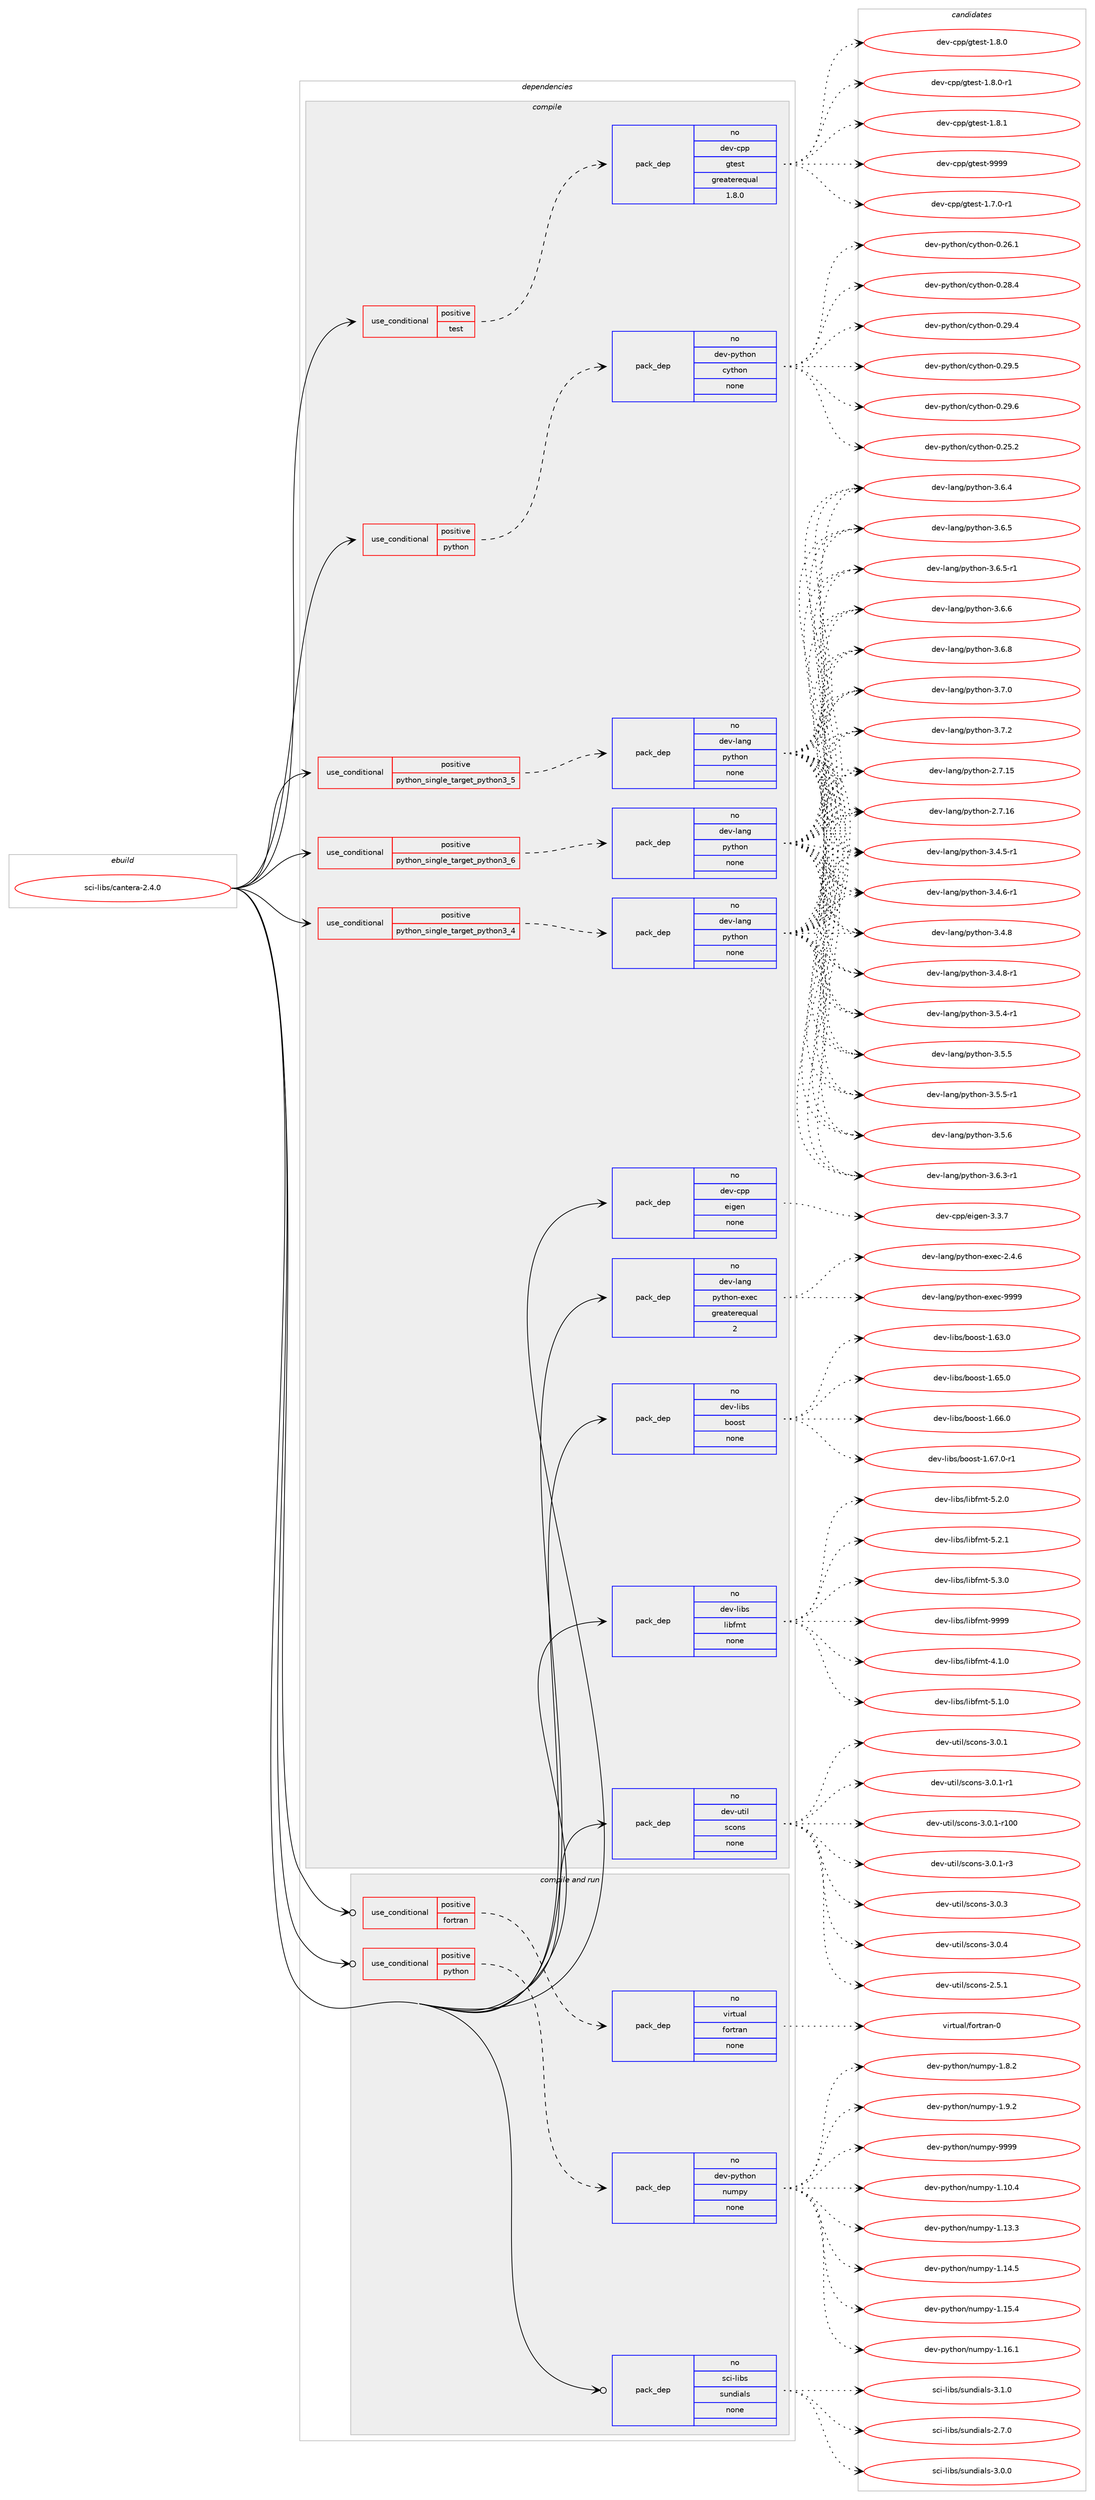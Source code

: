 digraph prolog {

# *************
# Graph options
# *************

newrank=true;
concentrate=true;
compound=true;
graph [rankdir=LR,fontname=Helvetica,fontsize=10,ranksep=1.5];#, ranksep=2.5, nodesep=0.2];
edge  [arrowhead=vee];
node  [fontname=Helvetica,fontsize=10];

# **********
# The ebuild
# **********

subgraph cluster_leftcol {
color=gray;
rank=same;
label=<<i>ebuild</i>>;
id [label="sci-libs/cantera-2.4.0", color=red, width=4, href="../sci-libs/cantera-2.4.0.svg"];
}

# ****************
# The dependencies
# ****************

subgraph cluster_midcol {
color=gray;
label=<<i>dependencies</i>>;
subgraph cluster_compile {
fillcolor="#eeeeee";
style=filled;
label=<<i>compile</i>>;
subgraph cond453071 {
dependency1692308 [label=<<TABLE BORDER="0" CELLBORDER="1" CELLSPACING="0" CELLPADDING="4"><TR><TD ROWSPAN="3" CELLPADDING="10">use_conditional</TD></TR><TR><TD>positive</TD></TR><TR><TD>python</TD></TR></TABLE>>, shape=none, color=red];
subgraph pack1211517 {
dependency1692309 [label=<<TABLE BORDER="0" CELLBORDER="1" CELLSPACING="0" CELLPADDING="4" WIDTH="220"><TR><TD ROWSPAN="6" CELLPADDING="30">pack_dep</TD></TR><TR><TD WIDTH="110">no</TD></TR><TR><TD>dev-python</TD></TR><TR><TD>cython</TD></TR><TR><TD>none</TD></TR><TR><TD></TD></TR></TABLE>>, shape=none, color=blue];
}
dependency1692308:e -> dependency1692309:w [weight=20,style="dashed",arrowhead="vee"];
}
id:e -> dependency1692308:w [weight=20,style="solid",arrowhead="vee"];
subgraph cond453072 {
dependency1692310 [label=<<TABLE BORDER="0" CELLBORDER="1" CELLSPACING="0" CELLPADDING="4"><TR><TD ROWSPAN="3" CELLPADDING="10">use_conditional</TD></TR><TR><TD>positive</TD></TR><TR><TD>python_single_target_python3_4</TD></TR></TABLE>>, shape=none, color=red];
subgraph pack1211518 {
dependency1692311 [label=<<TABLE BORDER="0" CELLBORDER="1" CELLSPACING="0" CELLPADDING="4" WIDTH="220"><TR><TD ROWSPAN="6" CELLPADDING="30">pack_dep</TD></TR><TR><TD WIDTH="110">no</TD></TR><TR><TD>dev-lang</TD></TR><TR><TD>python</TD></TR><TR><TD>none</TD></TR><TR><TD></TD></TR></TABLE>>, shape=none, color=blue];
}
dependency1692310:e -> dependency1692311:w [weight=20,style="dashed",arrowhead="vee"];
}
id:e -> dependency1692310:w [weight=20,style="solid",arrowhead="vee"];
subgraph cond453073 {
dependency1692312 [label=<<TABLE BORDER="0" CELLBORDER="1" CELLSPACING="0" CELLPADDING="4"><TR><TD ROWSPAN="3" CELLPADDING="10">use_conditional</TD></TR><TR><TD>positive</TD></TR><TR><TD>python_single_target_python3_5</TD></TR></TABLE>>, shape=none, color=red];
subgraph pack1211519 {
dependency1692313 [label=<<TABLE BORDER="0" CELLBORDER="1" CELLSPACING="0" CELLPADDING="4" WIDTH="220"><TR><TD ROWSPAN="6" CELLPADDING="30">pack_dep</TD></TR><TR><TD WIDTH="110">no</TD></TR><TR><TD>dev-lang</TD></TR><TR><TD>python</TD></TR><TR><TD>none</TD></TR><TR><TD></TD></TR></TABLE>>, shape=none, color=blue];
}
dependency1692312:e -> dependency1692313:w [weight=20,style="dashed",arrowhead="vee"];
}
id:e -> dependency1692312:w [weight=20,style="solid",arrowhead="vee"];
subgraph cond453074 {
dependency1692314 [label=<<TABLE BORDER="0" CELLBORDER="1" CELLSPACING="0" CELLPADDING="4"><TR><TD ROWSPAN="3" CELLPADDING="10">use_conditional</TD></TR><TR><TD>positive</TD></TR><TR><TD>python_single_target_python3_6</TD></TR></TABLE>>, shape=none, color=red];
subgraph pack1211520 {
dependency1692315 [label=<<TABLE BORDER="0" CELLBORDER="1" CELLSPACING="0" CELLPADDING="4" WIDTH="220"><TR><TD ROWSPAN="6" CELLPADDING="30">pack_dep</TD></TR><TR><TD WIDTH="110">no</TD></TR><TR><TD>dev-lang</TD></TR><TR><TD>python</TD></TR><TR><TD>none</TD></TR><TR><TD></TD></TR></TABLE>>, shape=none, color=blue];
}
dependency1692314:e -> dependency1692315:w [weight=20,style="dashed",arrowhead="vee"];
}
id:e -> dependency1692314:w [weight=20,style="solid",arrowhead="vee"];
subgraph cond453075 {
dependency1692316 [label=<<TABLE BORDER="0" CELLBORDER="1" CELLSPACING="0" CELLPADDING="4"><TR><TD ROWSPAN="3" CELLPADDING="10">use_conditional</TD></TR><TR><TD>positive</TD></TR><TR><TD>test</TD></TR></TABLE>>, shape=none, color=red];
subgraph pack1211521 {
dependency1692317 [label=<<TABLE BORDER="0" CELLBORDER="1" CELLSPACING="0" CELLPADDING="4" WIDTH="220"><TR><TD ROWSPAN="6" CELLPADDING="30">pack_dep</TD></TR><TR><TD WIDTH="110">no</TD></TR><TR><TD>dev-cpp</TD></TR><TR><TD>gtest</TD></TR><TR><TD>greaterequal</TD></TR><TR><TD>1.8.0</TD></TR></TABLE>>, shape=none, color=blue];
}
dependency1692316:e -> dependency1692317:w [weight=20,style="dashed",arrowhead="vee"];
}
id:e -> dependency1692316:w [weight=20,style="solid",arrowhead="vee"];
subgraph pack1211522 {
dependency1692318 [label=<<TABLE BORDER="0" CELLBORDER="1" CELLSPACING="0" CELLPADDING="4" WIDTH="220"><TR><TD ROWSPAN="6" CELLPADDING="30">pack_dep</TD></TR><TR><TD WIDTH="110">no</TD></TR><TR><TD>dev-cpp</TD></TR><TR><TD>eigen</TD></TR><TR><TD>none</TD></TR><TR><TD></TD></TR></TABLE>>, shape=none, color=blue];
}
id:e -> dependency1692318:w [weight=20,style="solid",arrowhead="vee"];
subgraph pack1211523 {
dependency1692319 [label=<<TABLE BORDER="0" CELLBORDER="1" CELLSPACING="0" CELLPADDING="4" WIDTH="220"><TR><TD ROWSPAN="6" CELLPADDING="30">pack_dep</TD></TR><TR><TD WIDTH="110">no</TD></TR><TR><TD>dev-lang</TD></TR><TR><TD>python-exec</TD></TR><TR><TD>greaterequal</TD></TR><TR><TD>2</TD></TR></TABLE>>, shape=none, color=blue];
}
id:e -> dependency1692319:w [weight=20,style="solid",arrowhead="vee"];
subgraph pack1211524 {
dependency1692320 [label=<<TABLE BORDER="0" CELLBORDER="1" CELLSPACING="0" CELLPADDING="4" WIDTH="220"><TR><TD ROWSPAN="6" CELLPADDING="30">pack_dep</TD></TR><TR><TD WIDTH="110">no</TD></TR><TR><TD>dev-libs</TD></TR><TR><TD>boost</TD></TR><TR><TD>none</TD></TR><TR><TD></TD></TR></TABLE>>, shape=none, color=blue];
}
id:e -> dependency1692320:w [weight=20,style="solid",arrowhead="vee"];
subgraph pack1211525 {
dependency1692321 [label=<<TABLE BORDER="0" CELLBORDER="1" CELLSPACING="0" CELLPADDING="4" WIDTH="220"><TR><TD ROWSPAN="6" CELLPADDING="30">pack_dep</TD></TR><TR><TD WIDTH="110">no</TD></TR><TR><TD>dev-libs</TD></TR><TR><TD>libfmt</TD></TR><TR><TD>none</TD></TR><TR><TD></TD></TR></TABLE>>, shape=none, color=blue];
}
id:e -> dependency1692321:w [weight=20,style="solid",arrowhead="vee"];
subgraph pack1211526 {
dependency1692322 [label=<<TABLE BORDER="0" CELLBORDER="1" CELLSPACING="0" CELLPADDING="4" WIDTH="220"><TR><TD ROWSPAN="6" CELLPADDING="30">pack_dep</TD></TR><TR><TD WIDTH="110">no</TD></TR><TR><TD>dev-util</TD></TR><TR><TD>scons</TD></TR><TR><TD>none</TD></TR><TR><TD></TD></TR></TABLE>>, shape=none, color=blue];
}
id:e -> dependency1692322:w [weight=20,style="solid",arrowhead="vee"];
}
subgraph cluster_compileandrun {
fillcolor="#eeeeee";
style=filled;
label=<<i>compile and run</i>>;
subgraph cond453076 {
dependency1692323 [label=<<TABLE BORDER="0" CELLBORDER="1" CELLSPACING="0" CELLPADDING="4"><TR><TD ROWSPAN="3" CELLPADDING="10">use_conditional</TD></TR><TR><TD>positive</TD></TR><TR><TD>fortran</TD></TR></TABLE>>, shape=none, color=red];
subgraph pack1211527 {
dependency1692324 [label=<<TABLE BORDER="0" CELLBORDER="1" CELLSPACING="0" CELLPADDING="4" WIDTH="220"><TR><TD ROWSPAN="6" CELLPADDING="30">pack_dep</TD></TR><TR><TD WIDTH="110">no</TD></TR><TR><TD>virtual</TD></TR><TR><TD>fortran</TD></TR><TR><TD>none</TD></TR><TR><TD></TD></TR></TABLE>>, shape=none, color=blue];
}
dependency1692323:e -> dependency1692324:w [weight=20,style="dashed",arrowhead="vee"];
}
id:e -> dependency1692323:w [weight=20,style="solid",arrowhead="odotvee"];
subgraph cond453077 {
dependency1692325 [label=<<TABLE BORDER="0" CELLBORDER="1" CELLSPACING="0" CELLPADDING="4"><TR><TD ROWSPAN="3" CELLPADDING="10">use_conditional</TD></TR><TR><TD>positive</TD></TR><TR><TD>python</TD></TR></TABLE>>, shape=none, color=red];
subgraph pack1211528 {
dependency1692326 [label=<<TABLE BORDER="0" CELLBORDER="1" CELLSPACING="0" CELLPADDING="4" WIDTH="220"><TR><TD ROWSPAN="6" CELLPADDING="30">pack_dep</TD></TR><TR><TD WIDTH="110">no</TD></TR><TR><TD>dev-python</TD></TR><TR><TD>numpy</TD></TR><TR><TD>none</TD></TR><TR><TD></TD></TR></TABLE>>, shape=none, color=blue];
}
dependency1692325:e -> dependency1692326:w [weight=20,style="dashed",arrowhead="vee"];
}
id:e -> dependency1692325:w [weight=20,style="solid",arrowhead="odotvee"];
subgraph pack1211529 {
dependency1692327 [label=<<TABLE BORDER="0" CELLBORDER="1" CELLSPACING="0" CELLPADDING="4" WIDTH="220"><TR><TD ROWSPAN="6" CELLPADDING="30">pack_dep</TD></TR><TR><TD WIDTH="110">no</TD></TR><TR><TD>sci-libs</TD></TR><TR><TD>sundials</TD></TR><TR><TD>none</TD></TR><TR><TD></TD></TR></TABLE>>, shape=none, color=blue];
}
id:e -> dependency1692327:w [weight=20,style="solid",arrowhead="odotvee"];
}
subgraph cluster_run {
fillcolor="#eeeeee";
style=filled;
label=<<i>run</i>>;
}
}

# **************
# The candidates
# **************

subgraph cluster_choices {
rank=same;
color=gray;
label=<<i>candidates</i>>;

subgraph choice1211517 {
color=black;
nodesep=1;
choice10010111845112121116104111110479912111610411111045484650534650 [label="dev-python/cython-0.25.2", color=red, width=4,href="../dev-python/cython-0.25.2.svg"];
choice10010111845112121116104111110479912111610411111045484650544649 [label="dev-python/cython-0.26.1", color=red, width=4,href="../dev-python/cython-0.26.1.svg"];
choice10010111845112121116104111110479912111610411111045484650564652 [label="dev-python/cython-0.28.4", color=red, width=4,href="../dev-python/cython-0.28.4.svg"];
choice10010111845112121116104111110479912111610411111045484650574652 [label="dev-python/cython-0.29.4", color=red, width=4,href="../dev-python/cython-0.29.4.svg"];
choice10010111845112121116104111110479912111610411111045484650574653 [label="dev-python/cython-0.29.5", color=red, width=4,href="../dev-python/cython-0.29.5.svg"];
choice10010111845112121116104111110479912111610411111045484650574654 [label="dev-python/cython-0.29.6", color=red, width=4,href="../dev-python/cython-0.29.6.svg"];
dependency1692309:e -> choice10010111845112121116104111110479912111610411111045484650534650:w [style=dotted,weight="100"];
dependency1692309:e -> choice10010111845112121116104111110479912111610411111045484650544649:w [style=dotted,weight="100"];
dependency1692309:e -> choice10010111845112121116104111110479912111610411111045484650564652:w [style=dotted,weight="100"];
dependency1692309:e -> choice10010111845112121116104111110479912111610411111045484650574652:w [style=dotted,weight="100"];
dependency1692309:e -> choice10010111845112121116104111110479912111610411111045484650574653:w [style=dotted,weight="100"];
dependency1692309:e -> choice10010111845112121116104111110479912111610411111045484650574654:w [style=dotted,weight="100"];
}
subgraph choice1211518 {
color=black;
nodesep=1;
choice10010111845108971101034711212111610411111045504655464953 [label="dev-lang/python-2.7.15", color=red, width=4,href="../dev-lang/python-2.7.15.svg"];
choice10010111845108971101034711212111610411111045504655464954 [label="dev-lang/python-2.7.16", color=red, width=4,href="../dev-lang/python-2.7.16.svg"];
choice1001011184510897110103471121211161041111104551465246534511449 [label="dev-lang/python-3.4.5-r1", color=red, width=4,href="../dev-lang/python-3.4.5-r1.svg"];
choice1001011184510897110103471121211161041111104551465246544511449 [label="dev-lang/python-3.4.6-r1", color=red, width=4,href="../dev-lang/python-3.4.6-r1.svg"];
choice100101118451089711010347112121116104111110455146524656 [label="dev-lang/python-3.4.8", color=red, width=4,href="../dev-lang/python-3.4.8.svg"];
choice1001011184510897110103471121211161041111104551465246564511449 [label="dev-lang/python-3.4.8-r1", color=red, width=4,href="../dev-lang/python-3.4.8-r1.svg"];
choice1001011184510897110103471121211161041111104551465346524511449 [label="dev-lang/python-3.5.4-r1", color=red, width=4,href="../dev-lang/python-3.5.4-r1.svg"];
choice100101118451089711010347112121116104111110455146534653 [label="dev-lang/python-3.5.5", color=red, width=4,href="../dev-lang/python-3.5.5.svg"];
choice1001011184510897110103471121211161041111104551465346534511449 [label="dev-lang/python-3.5.5-r1", color=red, width=4,href="../dev-lang/python-3.5.5-r1.svg"];
choice100101118451089711010347112121116104111110455146534654 [label="dev-lang/python-3.5.6", color=red, width=4,href="../dev-lang/python-3.5.6.svg"];
choice1001011184510897110103471121211161041111104551465446514511449 [label="dev-lang/python-3.6.3-r1", color=red, width=4,href="../dev-lang/python-3.6.3-r1.svg"];
choice100101118451089711010347112121116104111110455146544652 [label="dev-lang/python-3.6.4", color=red, width=4,href="../dev-lang/python-3.6.4.svg"];
choice100101118451089711010347112121116104111110455146544653 [label="dev-lang/python-3.6.5", color=red, width=4,href="../dev-lang/python-3.6.5.svg"];
choice1001011184510897110103471121211161041111104551465446534511449 [label="dev-lang/python-3.6.5-r1", color=red, width=4,href="../dev-lang/python-3.6.5-r1.svg"];
choice100101118451089711010347112121116104111110455146544654 [label="dev-lang/python-3.6.6", color=red, width=4,href="../dev-lang/python-3.6.6.svg"];
choice100101118451089711010347112121116104111110455146544656 [label="dev-lang/python-3.6.8", color=red, width=4,href="../dev-lang/python-3.6.8.svg"];
choice100101118451089711010347112121116104111110455146554648 [label="dev-lang/python-3.7.0", color=red, width=4,href="../dev-lang/python-3.7.0.svg"];
choice100101118451089711010347112121116104111110455146554650 [label="dev-lang/python-3.7.2", color=red, width=4,href="../dev-lang/python-3.7.2.svg"];
dependency1692311:e -> choice10010111845108971101034711212111610411111045504655464953:w [style=dotted,weight="100"];
dependency1692311:e -> choice10010111845108971101034711212111610411111045504655464954:w [style=dotted,weight="100"];
dependency1692311:e -> choice1001011184510897110103471121211161041111104551465246534511449:w [style=dotted,weight="100"];
dependency1692311:e -> choice1001011184510897110103471121211161041111104551465246544511449:w [style=dotted,weight="100"];
dependency1692311:e -> choice100101118451089711010347112121116104111110455146524656:w [style=dotted,weight="100"];
dependency1692311:e -> choice1001011184510897110103471121211161041111104551465246564511449:w [style=dotted,weight="100"];
dependency1692311:e -> choice1001011184510897110103471121211161041111104551465346524511449:w [style=dotted,weight="100"];
dependency1692311:e -> choice100101118451089711010347112121116104111110455146534653:w [style=dotted,weight="100"];
dependency1692311:e -> choice1001011184510897110103471121211161041111104551465346534511449:w [style=dotted,weight="100"];
dependency1692311:e -> choice100101118451089711010347112121116104111110455146534654:w [style=dotted,weight="100"];
dependency1692311:e -> choice1001011184510897110103471121211161041111104551465446514511449:w [style=dotted,weight="100"];
dependency1692311:e -> choice100101118451089711010347112121116104111110455146544652:w [style=dotted,weight="100"];
dependency1692311:e -> choice100101118451089711010347112121116104111110455146544653:w [style=dotted,weight="100"];
dependency1692311:e -> choice1001011184510897110103471121211161041111104551465446534511449:w [style=dotted,weight="100"];
dependency1692311:e -> choice100101118451089711010347112121116104111110455146544654:w [style=dotted,weight="100"];
dependency1692311:e -> choice100101118451089711010347112121116104111110455146544656:w [style=dotted,weight="100"];
dependency1692311:e -> choice100101118451089711010347112121116104111110455146554648:w [style=dotted,weight="100"];
dependency1692311:e -> choice100101118451089711010347112121116104111110455146554650:w [style=dotted,weight="100"];
}
subgraph choice1211519 {
color=black;
nodesep=1;
choice10010111845108971101034711212111610411111045504655464953 [label="dev-lang/python-2.7.15", color=red, width=4,href="../dev-lang/python-2.7.15.svg"];
choice10010111845108971101034711212111610411111045504655464954 [label="dev-lang/python-2.7.16", color=red, width=4,href="../dev-lang/python-2.7.16.svg"];
choice1001011184510897110103471121211161041111104551465246534511449 [label="dev-lang/python-3.4.5-r1", color=red, width=4,href="../dev-lang/python-3.4.5-r1.svg"];
choice1001011184510897110103471121211161041111104551465246544511449 [label="dev-lang/python-3.4.6-r1", color=red, width=4,href="../dev-lang/python-3.4.6-r1.svg"];
choice100101118451089711010347112121116104111110455146524656 [label="dev-lang/python-3.4.8", color=red, width=4,href="../dev-lang/python-3.4.8.svg"];
choice1001011184510897110103471121211161041111104551465246564511449 [label="dev-lang/python-3.4.8-r1", color=red, width=4,href="../dev-lang/python-3.4.8-r1.svg"];
choice1001011184510897110103471121211161041111104551465346524511449 [label="dev-lang/python-3.5.4-r1", color=red, width=4,href="../dev-lang/python-3.5.4-r1.svg"];
choice100101118451089711010347112121116104111110455146534653 [label="dev-lang/python-3.5.5", color=red, width=4,href="../dev-lang/python-3.5.5.svg"];
choice1001011184510897110103471121211161041111104551465346534511449 [label="dev-lang/python-3.5.5-r1", color=red, width=4,href="../dev-lang/python-3.5.5-r1.svg"];
choice100101118451089711010347112121116104111110455146534654 [label="dev-lang/python-3.5.6", color=red, width=4,href="../dev-lang/python-3.5.6.svg"];
choice1001011184510897110103471121211161041111104551465446514511449 [label="dev-lang/python-3.6.3-r1", color=red, width=4,href="../dev-lang/python-3.6.3-r1.svg"];
choice100101118451089711010347112121116104111110455146544652 [label="dev-lang/python-3.6.4", color=red, width=4,href="../dev-lang/python-3.6.4.svg"];
choice100101118451089711010347112121116104111110455146544653 [label="dev-lang/python-3.6.5", color=red, width=4,href="../dev-lang/python-3.6.5.svg"];
choice1001011184510897110103471121211161041111104551465446534511449 [label="dev-lang/python-3.6.5-r1", color=red, width=4,href="../dev-lang/python-3.6.5-r1.svg"];
choice100101118451089711010347112121116104111110455146544654 [label="dev-lang/python-3.6.6", color=red, width=4,href="../dev-lang/python-3.6.6.svg"];
choice100101118451089711010347112121116104111110455146544656 [label="dev-lang/python-3.6.8", color=red, width=4,href="../dev-lang/python-3.6.8.svg"];
choice100101118451089711010347112121116104111110455146554648 [label="dev-lang/python-3.7.0", color=red, width=4,href="../dev-lang/python-3.7.0.svg"];
choice100101118451089711010347112121116104111110455146554650 [label="dev-lang/python-3.7.2", color=red, width=4,href="../dev-lang/python-3.7.2.svg"];
dependency1692313:e -> choice10010111845108971101034711212111610411111045504655464953:w [style=dotted,weight="100"];
dependency1692313:e -> choice10010111845108971101034711212111610411111045504655464954:w [style=dotted,weight="100"];
dependency1692313:e -> choice1001011184510897110103471121211161041111104551465246534511449:w [style=dotted,weight="100"];
dependency1692313:e -> choice1001011184510897110103471121211161041111104551465246544511449:w [style=dotted,weight="100"];
dependency1692313:e -> choice100101118451089711010347112121116104111110455146524656:w [style=dotted,weight="100"];
dependency1692313:e -> choice1001011184510897110103471121211161041111104551465246564511449:w [style=dotted,weight="100"];
dependency1692313:e -> choice1001011184510897110103471121211161041111104551465346524511449:w [style=dotted,weight="100"];
dependency1692313:e -> choice100101118451089711010347112121116104111110455146534653:w [style=dotted,weight="100"];
dependency1692313:e -> choice1001011184510897110103471121211161041111104551465346534511449:w [style=dotted,weight="100"];
dependency1692313:e -> choice100101118451089711010347112121116104111110455146534654:w [style=dotted,weight="100"];
dependency1692313:e -> choice1001011184510897110103471121211161041111104551465446514511449:w [style=dotted,weight="100"];
dependency1692313:e -> choice100101118451089711010347112121116104111110455146544652:w [style=dotted,weight="100"];
dependency1692313:e -> choice100101118451089711010347112121116104111110455146544653:w [style=dotted,weight="100"];
dependency1692313:e -> choice1001011184510897110103471121211161041111104551465446534511449:w [style=dotted,weight="100"];
dependency1692313:e -> choice100101118451089711010347112121116104111110455146544654:w [style=dotted,weight="100"];
dependency1692313:e -> choice100101118451089711010347112121116104111110455146544656:w [style=dotted,weight="100"];
dependency1692313:e -> choice100101118451089711010347112121116104111110455146554648:w [style=dotted,weight="100"];
dependency1692313:e -> choice100101118451089711010347112121116104111110455146554650:w [style=dotted,weight="100"];
}
subgraph choice1211520 {
color=black;
nodesep=1;
choice10010111845108971101034711212111610411111045504655464953 [label="dev-lang/python-2.7.15", color=red, width=4,href="../dev-lang/python-2.7.15.svg"];
choice10010111845108971101034711212111610411111045504655464954 [label="dev-lang/python-2.7.16", color=red, width=4,href="../dev-lang/python-2.7.16.svg"];
choice1001011184510897110103471121211161041111104551465246534511449 [label="dev-lang/python-3.4.5-r1", color=red, width=4,href="../dev-lang/python-3.4.5-r1.svg"];
choice1001011184510897110103471121211161041111104551465246544511449 [label="dev-lang/python-3.4.6-r1", color=red, width=4,href="../dev-lang/python-3.4.6-r1.svg"];
choice100101118451089711010347112121116104111110455146524656 [label="dev-lang/python-3.4.8", color=red, width=4,href="../dev-lang/python-3.4.8.svg"];
choice1001011184510897110103471121211161041111104551465246564511449 [label="dev-lang/python-3.4.8-r1", color=red, width=4,href="../dev-lang/python-3.4.8-r1.svg"];
choice1001011184510897110103471121211161041111104551465346524511449 [label="dev-lang/python-3.5.4-r1", color=red, width=4,href="../dev-lang/python-3.5.4-r1.svg"];
choice100101118451089711010347112121116104111110455146534653 [label="dev-lang/python-3.5.5", color=red, width=4,href="../dev-lang/python-3.5.5.svg"];
choice1001011184510897110103471121211161041111104551465346534511449 [label="dev-lang/python-3.5.5-r1", color=red, width=4,href="../dev-lang/python-3.5.5-r1.svg"];
choice100101118451089711010347112121116104111110455146534654 [label="dev-lang/python-3.5.6", color=red, width=4,href="../dev-lang/python-3.5.6.svg"];
choice1001011184510897110103471121211161041111104551465446514511449 [label="dev-lang/python-3.6.3-r1", color=red, width=4,href="../dev-lang/python-3.6.3-r1.svg"];
choice100101118451089711010347112121116104111110455146544652 [label="dev-lang/python-3.6.4", color=red, width=4,href="../dev-lang/python-3.6.4.svg"];
choice100101118451089711010347112121116104111110455146544653 [label="dev-lang/python-3.6.5", color=red, width=4,href="../dev-lang/python-3.6.5.svg"];
choice1001011184510897110103471121211161041111104551465446534511449 [label="dev-lang/python-3.6.5-r1", color=red, width=4,href="../dev-lang/python-3.6.5-r1.svg"];
choice100101118451089711010347112121116104111110455146544654 [label="dev-lang/python-3.6.6", color=red, width=4,href="../dev-lang/python-3.6.6.svg"];
choice100101118451089711010347112121116104111110455146544656 [label="dev-lang/python-3.6.8", color=red, width=4,href="../dev-lang/python-3.6.8.svg"];
choice100101118451089711010347112121116104111110455146554648 [label="dev-lang/python-3.7.0", color=red, width=4,href="../dev-lang/python-3.7.0.svg"];
choice100101118451089711010347112121116104111110455146554650 [label="dev-lang/python-3.7.2", color=red, width=4,href="../dev-lang/python-3.7.2.svg"];
dependency1692315:e -> choice10010111845108971101034711212111610411111045504655464953:w [style=dotted,weight="100"];
dependency1692315:e -> choice10010111845108971101034711212111610411111045504655464954:w [style=dotted,weight="100"];
dependency1692315:e -> choice1001011184510897110103471121211161041111104551465246534511449:w [style=dotted,weight="100"];
dependency1692315:e -> choice1001011184510897110103471121211161041111104551465246544511449:w [style=dotted,weight="100"];
dependency1692315:e -> choice100101118451089711010347112121116104111110455146524656:w [style=dotted,weight="100"];
dependency1692315:e -> choice1001011184510897110103471121211161041111104551465246564511449:w [style=dotted,weight="100"];
dependency1692315:e -> choice1001011184510897110103471121211161041111104551465346524511449:w [style=dotted,weight="100"];
dependency1692315:e -> choice100101118451089711010347112121116104111110455146534653:w [style=dotted,weight="100"];
dependency1692315:e -> choice1001011184510897110103471121211161041111104551465346534511449:w [style=dotted,weight="100"];
dependency1692315:e -> choice100101118451089711010347112121116104111110455146534654:w [style=dotted,weight="100"];
dependency1692315:e -> choice1001011184510897110103471121211161041111104551465446514511449:w [style=dotted,weight="100"];
dependency1692315:e -> choice100101118451089711010347112121116104111110455146544652:w [style=dotted,weight="100"];
dependency1692315:e -> choice100101118451089711010347112121116104111110455146544653:w [style=dotted,weight="100"];
dependency1692315:e -> choice1001011184510897110103471121211161041111104551465446534511449:w [style=dotted,weight="100"];
dependency1692315:e -> choice100101118451089711010347112121116104111110455146544654:w [style=dotted,weight="100"];
dependency1692315:e -> choice100101118451089711010347112121116104111110455146544656:w [style=dotted,weight="100"];
dependency1692315:e -> choice100101118451089711010347112121116104111110455146554648:w [style=dotted,weight="100"];
dependency1692315:e -> choice100101118451089711010347112121116104111110455146554650:w [style=dotted,weight="100"];
}
subgraph choice1211521 {
color=black;
nodesep=1;
choice1001011184599112112471031161011151164549465546484511449 [label="dev-cpp/gtest-1.7.0-r1", color=red, width=4,href="../dev-cpp/gtest-1.7.0-r1.svg"];
choice100101118459911211247103116101115116454946564648 [label="dev-cpp/gtest-1.8.0", color=red, width=4,href="../dev-cpp/gtest-1.8.0.svg"];
choice1001011184599112112471031161011151164549465646484511449 [label="dev-cpp/gtest-1.8.0-r1", color=red, width=4,href="../dev-cpp/gtest-1.8.0-r1.svg"];
choice100101118459911211247103116101115116454946564649 [label="dev-cpp/gtest-1.8.1", color=red, width=4,href="../dev-cpp/gtest-1.8.1.svg"];
choice1001011184599112112471031161011151164557575757 [label="dev-cpp/gtest-9999", color=red, width=4,href="../dev-cpp/gtest-9999.svg"];
dependency1692317:e -> choice1001011184599112112471031161011151164549465546484511449:w [style=dotted,weight="100"];
dependency1692317:e -> choice100101118459911211247103116101115116454946564648:w [style=dotted,weight="100"];
dependency1692317:e -> choice1001011184599112112471031161011151164549465646484511449:w [style=dotted,weight="100"];
dependency1692317:e -> choice100101118459911211247103116101115116454946564649:w [style=dotted,weight="100"];
dependency1692317:e -> choice1001011184599112112471031161011151164557575757:w [style=dotted,weight="100"];
}
subgraph choice1211522 {
color=black;
nodesep=1;
choice100101118459911211247101105103101110455146514655 [label="dev-cpp/eigen-3.3.7", color=red, width=4,href="../dev-cpp/eigen-3.3.7.svg"];
dependency1692318:e -> choice100101118459911211247101105103101110455146514655:w [style=dotted,weight="100"];
}
subgraph choice1211523 {
color=black;
nodesep=1;
choice1001011184510897110103471121211161041111104510112010199455046524654 [label="dev-lang/python-exec-2.4.6", color=red, width=4,href="../dev-lang/python-exec-2.4.6.svg"];
choice10010111845108971101034711212111610411111045101120101994557575757 [label="dev-lang/python-exec-9999", color=red, width=4,href="../dev-lang/python-exec-9999.svg"];
dependency1692319:e -> choice1001011184510897110103471121211161041111104510112010199455046524654:w [style=dotted,weight="100"];
dependency1692319:e -> choice10010111845108971101034711212111610411111045101120101994557575757:w [style=dotted,weight="100"];
}
subgraph choice1211524 {
color=black;
nodesep=1;
choice1001011184510810598115479811111111511645494654514648 [label="dev-libs/boost-1.63.0", color=red, width=4,href="../dev-libs/boost-1.63.0.svg"];
choice1001011184510810598115479811111111511645494654534648 [label="dev-libs/boost-1.65.0", color=red, width=4,href="../dev-libs/boost-1.65.0.svg"];
choice1001011184510810598115479811111111511645494654544648 [label="dev-libs/boost-1.66.0", color=red, width=4,href="../dev-libs/boost-1.66.0.svg"];
choice10010111845108105981154798111111115116454946545546484511449 [label="dev-libs/boost-1.67.0-r1", color=red, width=4,href="../dev-libs/boost-1.67.0-r1.svg"];
dependency1692320:e -> choice1001011184510810598115479811111111511645494654514648:w [style=dotted,weight="100"];
dependency1692320:e -> choice1001011184510810598115479811111111511645494654534648:w [style=dotted,weight="100"];
dependency1692320:e -> choice1001011184510810598115479811111111511645494654544648:w [style=dotted,weight="100"];
dependency1692320:e -> choice10010111845108105981154798111111115116454946545546484511449:w [style=dotted,weight="100"];
}
subgraph choice1211525 {
color=black;
nodesep=1;
choice10010111845108105981154710810598102109116455246494648 [label="dev-libs/libfmt-4.1.0", color=red, width=4,href="../dev-libs/libfmt-4.1.0.svg"];
choice10010111845108105981154710810598102109116455346494648 [label="dev-libs/libfmt-5.1.0", color=red, width=4,href="../dev-libs/libfmt-5.1.0.svg"];
choice10010111845108105981154710810598102109116455346504648 [label="dev-libs/libfmt-5.2.0", color=red, width=4,href="../dev-libs/libfmt-5.2.0.svg"];
choice10010111845108105981154710810598102109116455346504649 [label="dev-libs/libfmt-5.2.1", color=red, width=4,href="../dev-libs/libfmt-5.2.1.svg"];
choice10010111845108105981154710810598102109116455346514648 [label="dev-libs/libfmt-5.3.0", color=red, width=4,href="../dev-libs/libfmt-5.3.0.svg"];
choice100101118451081059811547108105981021091164557575757 [label="dev-libs/libfmt-9999", color=red, width=4,href="../dev-libs/libfmt-9999.svg"];
dependency1692321:e -> choice10010111845108105981154710810598102109116455246494648:w [style=dotted,weight="100"];
dependency1692321:e -> choice10010111845108105981154710810598102109116455346494648:w [style=dotted,weight="100"];
dependency1692321:e -> choice10010111845108105981154710810598102109116455346504648:w [style=dotted,weight="100"];
dependency1692321:e -> choice10010111845108105981154710810598102109116455346504649:w [style=dotted,weight="100"];
dependency1692321:e -> choice10010111845108105981154710810598102109116455346514648:w [style=dotted,weight="100"];
dependency1692321:e -> choice100101118451081059811547108105981021091164557575757:w [style=dotted,weight="100"];
}
subgraph choice1211526 {
color=black;
nodesep=1;
choice100101118451171161051084711599111110115455046534649 [label="dev-util/scons-2.5.1", color=red, width=4,href="../dev-util/scons-2.5.1.svg"];
choice100101118451171161051084711599111110115455146484649 [label="dev-util/scons-3.0.1", color=red, width=4,href="../dev-util/scons-3.0.1.svg"];
choice1001011184511711610510847115991111101154551464846494511449 [label="dev-util/scons-3.0.1-r1", color=red, width=4,href="../dev-util/scons-3.0.1-r1.svg"];
choice10010111845117116105108471159911111011545514648464945114494848 [label="dev-util/scons-3.0.1-r100", color=red, width=4,href="../dev-util/scons-3.0.1-r100.svg"];
choice1001011184511711610510847115991111101154551464846494511451 [label="dev-util/scons-3.0.1-r3", color=red, width=4,href="../dev-util/scons-3.0.1-r3.svg"];
choice100101118451171161051084711599111110115455146484651 [label="dev-util/scons-3.0.3", color=red, width=4,href="../dev-util/scons-3.0.3.svg"];
choice100101118451171161051084711599111110115455146484652 [label="dev-util/scons-3.0.4", color=red, width=4,href="../dev-util/scons-3.0.4.svg"];
dependency1692322:e -> choice100101118451171161051084711599111110115455046534649:w [style=dotted,weight="100"];
dependency1692322:e -> choice100101118451171161051084711599111110115455146484649:w [style=dotted,weight="100"];
dependency1692322:e -> choice1001011184511711610510847115991111101154551464846494511449:w [style=dotted,weight="100"];
dependency1692322:e -> choice10010111845117116105108471159911111011545514648464945114494848:w [style=dotted,weight="100"];
dependency1692322:e -> choice1001011184511711610510847115991111101154551464846494511451:w [style=dotted,weight="100"];
dependency1692322:e -> choice100101118451171161051084711599111110115455146484651:w [style=dotted,weight="100"];
dependency1692322:e -> choice100101118451171161051084711599111110115455146484652:w [style=dotted,weight="100"];
}
subgraph choice1211527 {
color=black;
nodesep=1;
choice1181051141161179710847102111114116114971104548 [label="virtual/fortran-0", color=red, width=4,href="../virtual/fortran-0.svg"];
dependency1692324:e -> choice1181051141161179710847102111114116114971104548:w [style=dotted,weight="100"];
}
subgraph choice1211528 {
color=black;
nodesep=1;
choice100101118451121211161041111104711011710911212145494649484652 [label="dev-python/numpy-1.10.4", color=red, width=4,href="../dev-python/numpy-1.10.4.svg"];
choice100101118451121211161041111104711011710911212145494649514651 [label="dev-python/numpy-1.13.3", color=red, width=4,href="../dev-python/numpy-1.13.3.svg"];
choice100101118451121211161041111104711011710911212145494649524653 [label="dev-python/numpy-1.14.5", color=red, width=4,href="../dev-python/numpy-1.14.5.svg"];
choice100101118451121211161041111104711011710911212145494649534652 [label="dev-python/numpy-1.15.4", color=red, width=4,href="../dev-python/numpy-1.15.4.svg"];
choice100101118451121211161041111104711011710911212145494649544649 [label="dev-python/numpy-1.16.1", color=red, width=4,href="../dev-python/numpy-1.16.1.svg"];
choice1001011184511212111610411111047110117109112121454946564650 [label="dev-python/numpy-1.8.2", color=red, width=4,href="../dev-python/numpy-1.8.2.svg"];
choice1001011184511212111610411111047110117109112121454946574650 [label="dev-python/numpy-1.9.2", color=red, width=4,href="../dev-python/numpy-1.9.2.svg"];
choice10010111845112121116104111110471101171091121214557575757 [label="dev-python/numpy-9999", color=red, width=4,href="../dev-python/numpy-9999.svg"];
dependency1692326:e -> choice100101118451121211161041111104711011710911212145494649484652:w [style=dotted,weight="100"];
dependency1692326:e -> choice100101118451121211161041111104711011710911212145494649514651:w [style=dotted,weight="100"];
dependency1692326:e -> choice100101118451121211161041111104711011710911212145494649524653:w [style=dotted,weight="100"];
dependency1692326:e -> choice100101118451121211161041111104711011710911212145494649534652:w [style=dotted,weight="100"];
dependency1692326:e -> choice100101118451121211161041111104711011710911212145494649544649:w [style=dotted,weight="100"];
dependency1692326:e -> choice1001011184511212111610411111047110117109112121454946564650:w [style=dotted,weight="100"];
dependency1692326:e -> choice1001011184511212111610411111047110117109112121454946574650:w [style=dotted,weight="100"];
dependency1692326:e -> choice10010111845112121116104111110471101171091121214557575757:w [style=dotted,weight="100"];
}
subgraph choice1211529 {
color=black;
nodesep=1;
choice1159910545108105981154711511711010010597108115455046554648 [label="sci-libs/sundials-2.7.0", color=red, width=4,href="../sci-libs/sundials-2.7.0.svg"];
choice1159910545108105981154711511711010010597108115455146484648 [label="sci-libs/sundials-3.0.0", color=red, width=4,href="../sci-libs/sundials-3.0.0.svg"];
choice1159910545108105981154711511711010010597108115455146494648 [label="sci-libs/sundials-3.1.0", color=red, width=4,href="../sci-libs/sundials-3.1.0.svg"];
dependency1692327:e -> choice1159910545108105981154711511711010010597108115455046554648:w [style=dotted,weight="100"];
dependency1692327:e -> choice1159910545108105981154711511711010010597108115455146484648:w [style=dotted,weight="100"];
dependency1692327:e -> choice1159910545108105981154711511711010010597108115455146494648:w [style=dotted,weight="100"];
}
}

}
